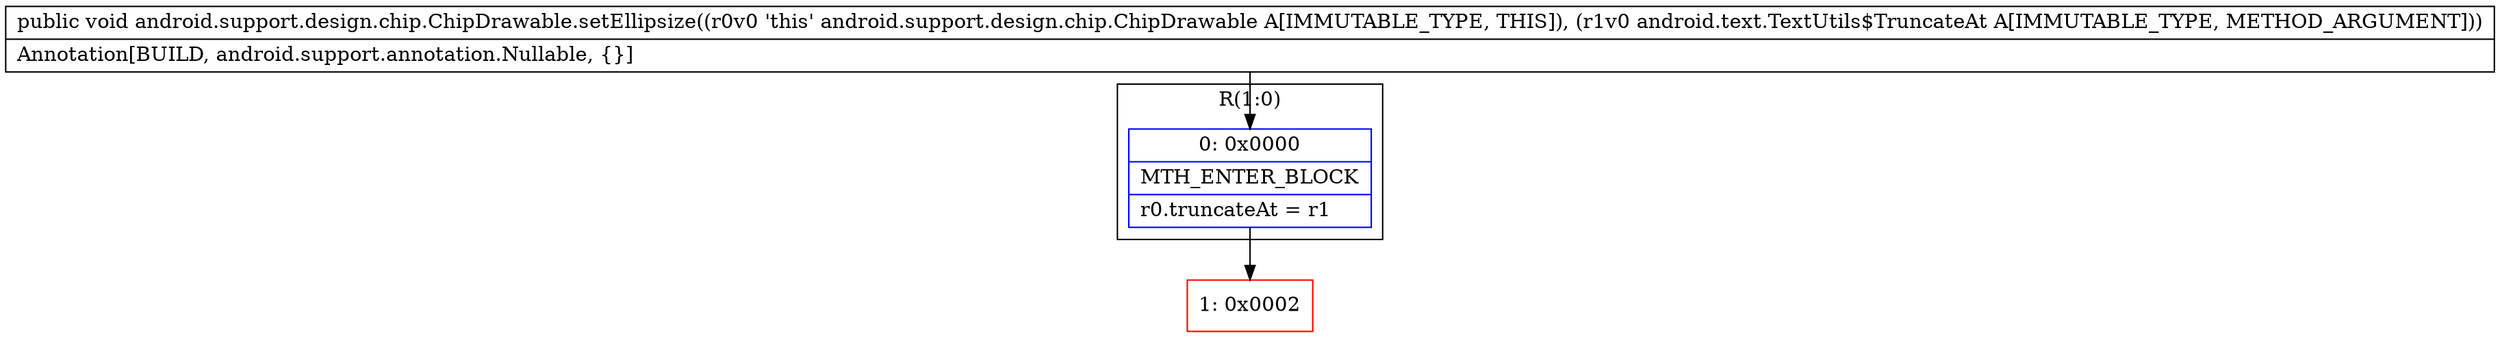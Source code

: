 digraph "CFG forandroid.support.design.chip.ChipDrawable.setEllipsize(Landroid\/text\/TextUtils$TruncateAt;)V" {
subgraph cluster_Region_1631387553 {
label = "R(1:0)";
node [shape=record,color=blue];
Node_0 [shape=record,label="{0\:\ 0x0000|MTH_ENTER_BLOCK\l|r0.truncateAt = r1\l}"];
}
Node_1 [shape=record,color=red,label="{1\:\ 0x0002}"];
MethodNode[shape=record,label="{public void android.support.design.chip.ChipDrawable.setEllipsize((r0v0 'this' android.support.design.chip.ChipDrawable A[IMMUTABLE_TYPE, THIS]), (r1v0 android.text.TextUtils$TruncateAt A[IMMUTABLE_TYPE, METHOD_ARGUMENT]))  | Annotation[BUILD, android.support.annotation.Nullable, \{\}]\l}"];
MethodNode -> Node_0;
Node_0 -> Node_1;
}


